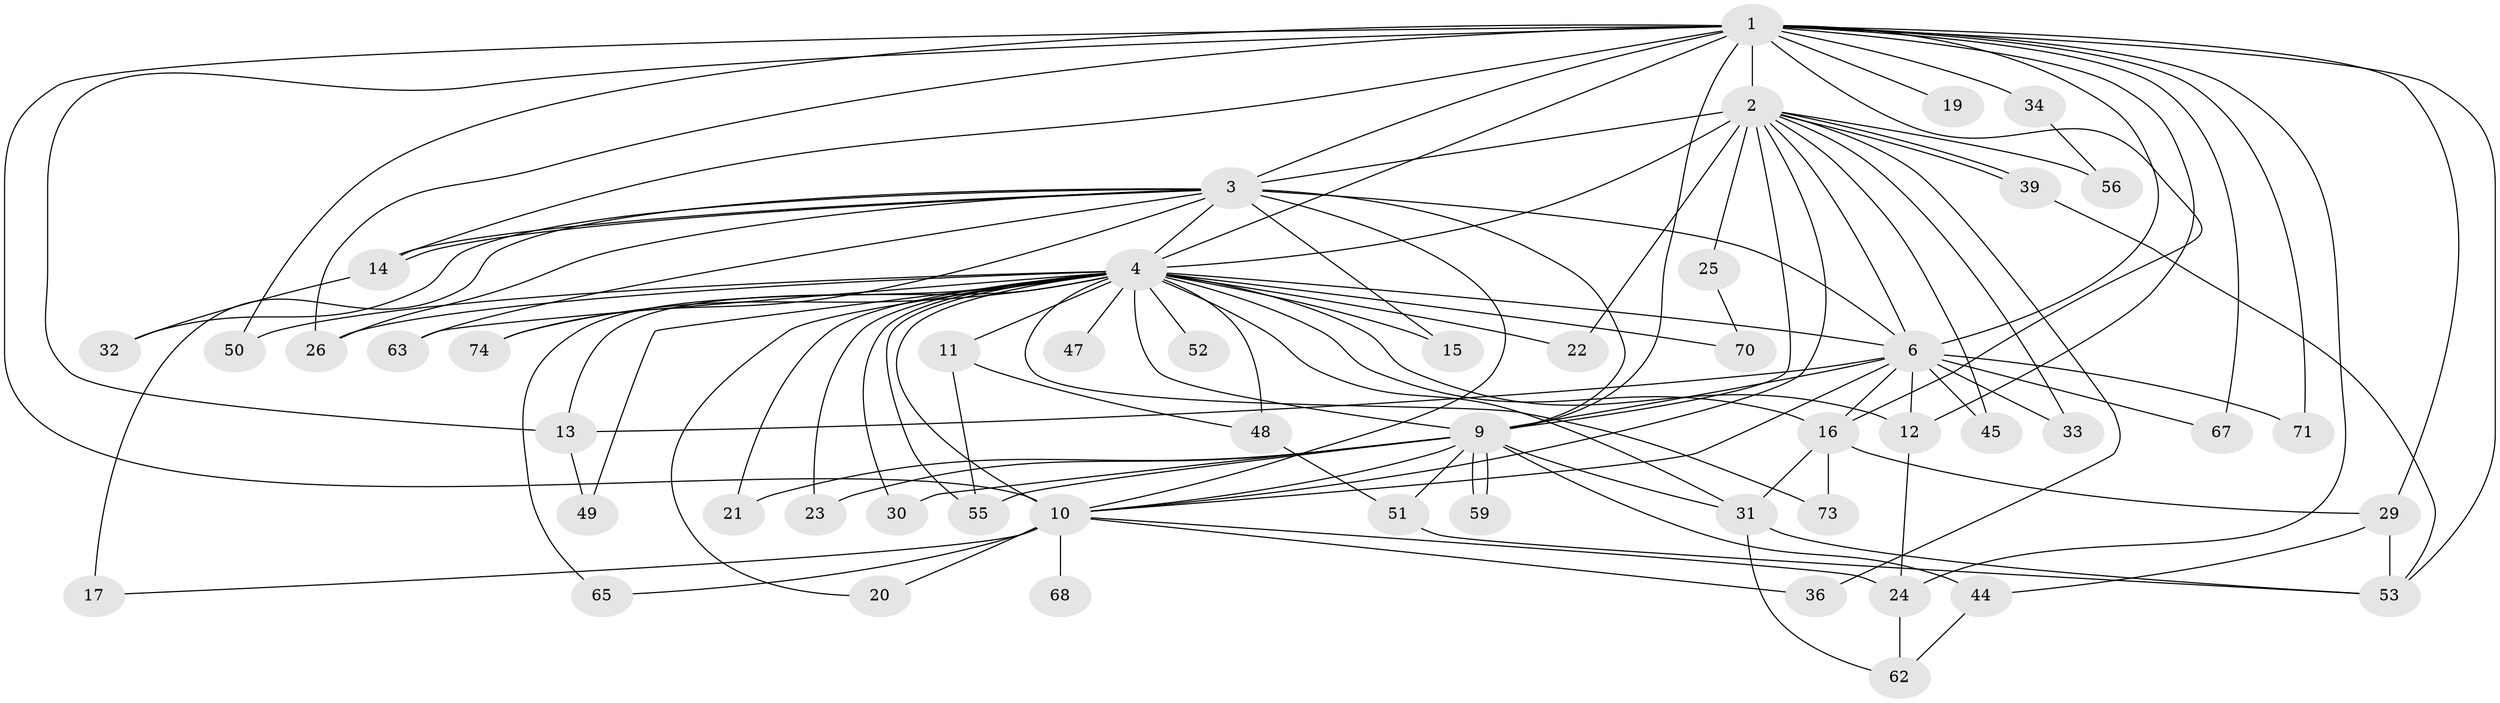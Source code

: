 // original degree distribution, {18: 0.04054054054054054, 16: 0.013513513513513514, 27: 0.013513513513513514, 21: 0.013513513513513514, 17: 0.02702702702702703, 13: 0.013513513513513514, 15: 0.013513513513513514, 5: 0.04054054054054054, 4: 0.08108108108108109, 2: 0.5540540540540541, 6: 0.013513513513513514, 3: 0.17567567567567569}
// Generated by graph-tools (version 1.1) at 2025/11/02/27/25 16:11:03]
// undirected, 51 vertices, 114 edges
graph export_dot {
graph [start="1"]
  node [color=gray90,style=filled];
  1 [super="+7"];
  2 [super="+8"];
  3 [super="+38"];
  4 [super="+5"];
  6 [super="+18"];
  9 [super="+40"];
  10 [super="+54"];
  11 [super="+43"];
  12 [super="+41"];
  13 [super="+27"];
  14 [super="+58"];
  15;
  16 [super="+28"];
  17;
  19;
  20;
  21;
  22;
  23 [super="+66"];
  24 [super="+37"];
  25;
  26 [super="+35"];
  29 [super="+60"];
  30 [super="+46"];
  31 [super="+42"];
  32;
  33 [super="+61"];
  34;
  36;
  39 [super="+57"];
  44;
  45;
  47;
  48;
  49;
  50;
  51 [super="+69"];
  52;
  53;
  55 [super="+64"];
  56;
  59;
  62 [super="+72"];
  63;
  65;
  67;
  68;
  70;
  71;
  73;
  74;
  1 -- 2 [weight=4];
  1 -- 3 [weight=2];
  1 -- 4 [weight=4];
  1 -- 6 [weight=3];
  1 -- 9 [weight=2];
  1 -- 10 [weight=3];
  1 -- 16;
  1 -- 19 [weight=2];
  1 -- 29;
  1 -- 34 [weight=2];
  1 -- 50;
  1 -- 67;
  1 -- 14;
  1 -- 71;
  1 -- 13;
  1 -- 26;
  1 -- 53;
  1 -- 24;
  1 -- 12;
  2 -- 3 [weight=3];
  2 -- 4 [weight=4];
  2 -- 6 [weight=2];
  2 -- 9 [weight=2];
  2 -- 10 [weight=2];
  2 -- 22;
  2 -- 33 [weight=2];
  2 -- 36;
  2 -- 39;
  2 -- 39;
  2 -- 45;
  2 -- 56;
  2 -- 25;
  3 -- 4 [weight=2];
  3 -- 6;
  3 -- 9;
  3 -- 10;
  3 -- 14;
  3 -- 14;
  3 -- 15;
  3 -- 17;
  3 -- 26;
  3 -- 32;
  3 -- 63;
  3 -- 74;
  4 -- 6 [weight=2];
  4 -- 9 [weight=3];
  4 -- 10 [weight=2];
  4 -- 12;
  4 -- 15;
  4 -- 20;
  4 -- 21;
  4 -- 23 [weight=2];
  4 -- 48;
  4 -- 49;
  4 -- 52 [weight=2];
  4 -- 63;
  4 -- 65;
  4 -- 70;
  4 -- 74;
  4 -- 11 [weight=2];
  4 -- 73;
  4 -- 22;
  4 -- 30 [weight=2];
  4 -- 47;
  4 -- 50;
  4 -- 55;
  4 -- 13;
  4 -- 16;
  4 -- 26;
  4 -- 31;
  6 -- 9;
  6 -- 10;
  6 -- 12;
  6 -- 13;
  6 -- 16;
  6 -- 45;
  6 -- 67;
  6 -- 71;
  6 -- 33;
  9 -- 10;
  9 -- 21;
  9 -- 30;
  9 -- 31;
  9 -- 44;
  9 -- 59;
  9 -- 59;
  9 -- 51;
  9 -- 55;
  9 -- 23;
  10 -- 17;
  10 -- 20;
  10 -- 24;
  10 -- 36;
  10 -- 68 [weight=2];
  10 -- 65;
  11 -- 48;
  11 -- 55;
  12 -- 24;
  13 -- 49;
  14 -- 32;
  16 -- 29;
  16 -- 31;
  16 -- 73;
  24 -- 62;
  25 -- 70;
  29 -- 44;
  29 -- 53;
  31 -- 53;
  31 -- 62;
  34 -- 56;
  39 -- 53;
  44 -- 62;
  48 -- 51;
  51 -- 53;
}
